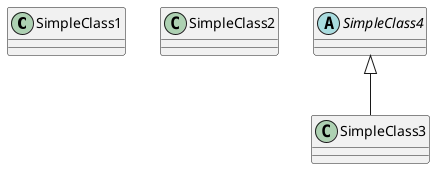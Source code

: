 @startuml

class SimpleClass1 {
}

class SimpleClass2 {
}

class SimpleClass3 extends SimpleClass4 {
}

abstract class SimpleClass4 {
}

@enduml